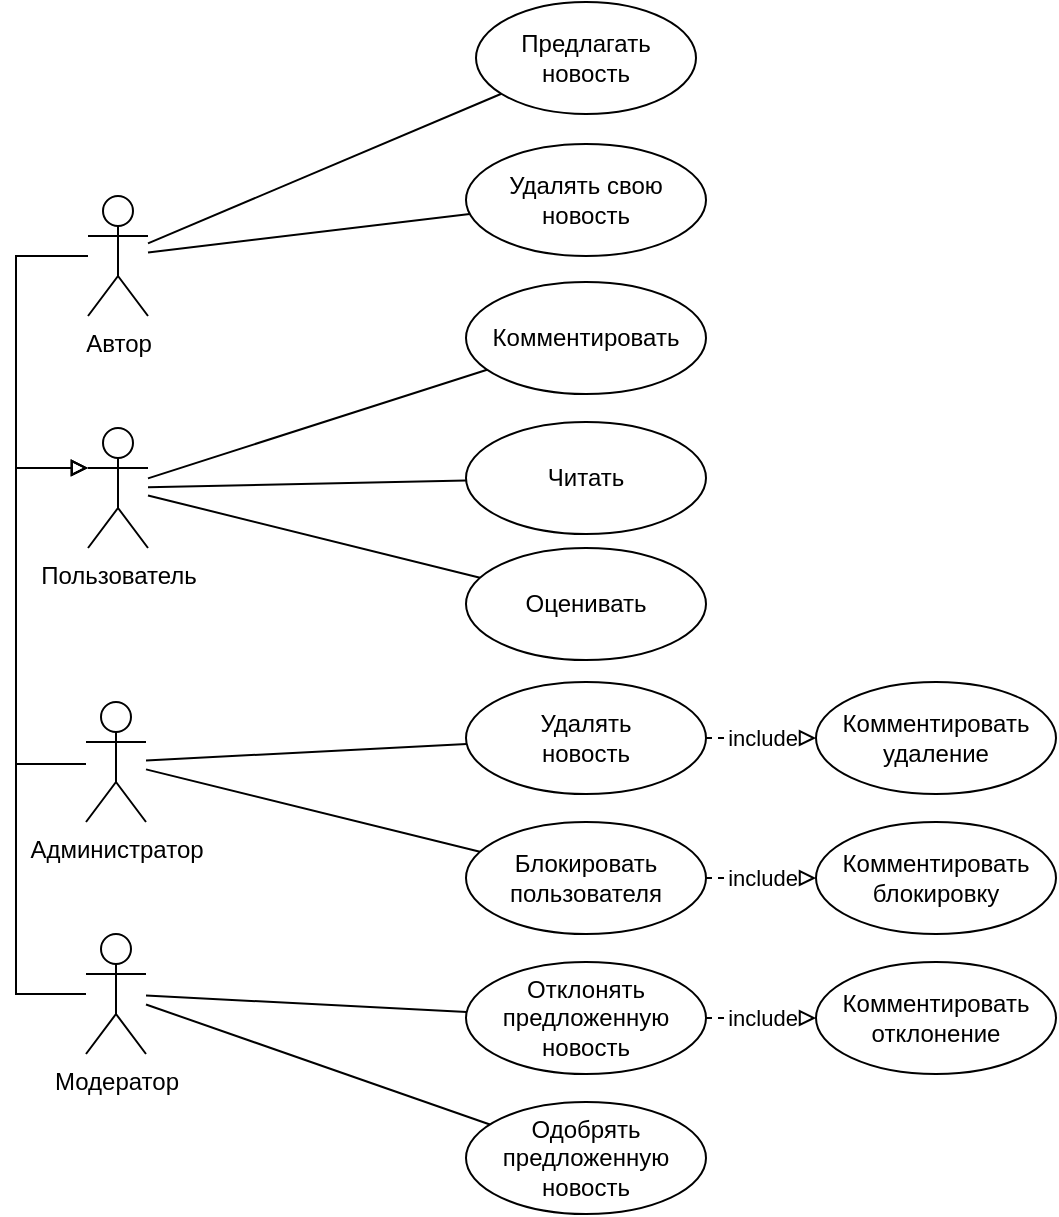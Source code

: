 <mxfile version="20.3.0" type="device"><diagram id="WyL_sm8m2bPGYC6uAUj5" name="Страница 1"><mxGraphModel dx="1422" dy="794" grid="1" gridSize="10" guides="1" tooltips="1" connect="1" arrows="1" fold="1" page="1" pageScale="1" pageWidth="827" pageHeight="1169" math="0" shadow="0"><root><mxCell id="0"/><mxCell id="1" parent="0"/><mxCell id="ujYDOx9IWr7z4Gz5p6bh-13" value="" style="rounded=0;orthogonalLoop=1;jettySize=auto;html=1;endArrow=none;endFill=0;" edge="1" parent="1" source="ujYDOx9IWr7z4Gz5p6bh-1" target="ujYDOx9IWr7z4Gz5p6bh-12"><mxGeometry relative="1" as="geometry"><mxPoint x="306.585" y="286.577" as="targetPoint"/></mxGeometry></mxCell><mxCell id="ujYDOx9IWr7z4Gz5p6bh-15" value="" style="rounded=0;orthogonalLoop=1;jettySize=auto;html=1;endArrow=none;endFill=0;" edge="1" parent="1" source="ujYDOx9IWr7z4Gz5p6bh-1" target="ujYDOx9IWr7z4Gz5p6bh-14"><mxGeometry relative="1" as="geometry"/></mxCell><mxCell id="ujYDOx9IWr7z4Gz5p6bh-17" value="" style="rounded=0;orthogonalLoop=1;jettySize=auto;html=1;endArrow=none;endFill=0;" edge="1" parent="1" source="ujYDOx9IWr7z4Gz5p6bh-1" target="ujYDOx9IWr7z4Gz5p6bh-16"><mxGeometry relative="1" as="geometry"/></mxCell><mxCell id="ujYDOx9IWr7z4Gz5p6bh-1" value="Пользователь" style="shape=umlActor;verticalLabelPosition=bottom;verticalAlign=top;html=1;outlineConnect=0;" vertex="1" parent="1"><mxGeometry x="66" y="343" width="30" height="60" as="geometry"/></mxCell><mxCell id="ujYDOx9IWr7z4Gz5p6bh-19" value="" style="rounded=0;orthogonalLoop=1;jettySize=auto;html=1;endArrow=none;endFill=0;" edge="1" parent="1" source="ujYDOx9IWr7z4Gz5p6bh-2" target="ujYDOx9IWr7z4Gz5p6bh-18"><mxGeometry relative="1" as="geometry"/></mxCell><mxCell id="ujYDOx9IWr7z4Gz5p6bh-30" value="" style="rounded=0;orthogonalLoop=1;jettySize=auto;html=1;endArrow=none;endFill=0;" edge="1" parent="1" source="ujYDOx9IWr7z4Gz5p6bh-2" target="ujYDOx9IWr7z4Gz5p6bh-29"><mxGeometry relative="1" as="geometry"/></mxCell><mxCell id="ujYDOx9IWr7z4Gz5p6bh-2" value="Автор" style="shape=umlActor;verticalLabelPosition=bottom;verticalAlign=top;html=1;outlineConnect=0;" vertex="1" parent="1"><mxGeometry x="66" y="227" width="30" height="60" as="geometry"/></mxCell><mxCell id="ujYDOx9IWr7z4Gz5p6bh-21" value="" style="rounded=0;orthogonalLoop=1;jettySize=auto;html=1;endArrow=none;endFill=0;" edge="1" parent="1" source="ujYDOx9IWr7z4Gz5p6bh-3" target="ujYDOx9IWr7z4Gz5p6bh-20"><mxGeometry relative="1" as="geometry"/></mxCell><mxCell id="ujYDOx9IWr7z4Gz5p6bh-23" value="" style="rounded=0;orthogonalLoop=1;jettySize=auto;html=1;endArrow=none;endFill=0;" edge="1" parent="1" source="ujYDOx9IWr7z4Gz5p6bh-3" target="ujYDOx9IWr7z4Gz5p6bh-22"><mxGeometry relative="1" as="geometry"/></mxCell><mxCell id="ujYDOx9IWr7z4Gz5p6bh-3" value="Администратор" style="shape=umlActor;verticalLabelPosition=bottom;verticalAlign=top;html=1;outlineConnect=0;direction=east;" vertex="1" parent="1"><mxGeometry x="65" y="480" width="30" height="60" as="geometry"/></mxCell><mxCell id="ujYDOx9IWr7z4Gz5p6bh-12" value="Читать" style="ellipse;whiteSpace=wrap;html=1;verticalAlign=middle;" vertex="1" parent="1"><mxGeometry x="255" y="340" width="120" height="56" as="geometry"/></mxCell><mxCell id="ujYDOx9IWr7z4Gz5p6bh-14" value="Комментировать" style="ellipse;whiteSpace=wrap;html=1;verticalAlign=middle;" vertex="1" parent="1"><mxGeometry x="255" y="270" width="120" height="56" as="geometry"/></mxCell><mxCell id="ujYDOx9IWr7z4Gz5p6bh-16" value="Оценивать" style="ellipse;whiteSpace=wrap;html=1;verticalAlign=middle;" vertex="1" parent="1"><mxGeometry x="255" y="403" width="120" height="56" as="geometry"/></mxCell><mxCell id="ujYDOx9IWr7z4Gz5p6bh-18" value="Предлагать&lt;br&gt;новость" style="ellipse;whiteSpace=wrap;html=1;verticalAlign=middle;" vertex="1" parent="1"><mxGeometry x="260" y="130" width="110" height="56" as="geometry"/></mxCell><mxCell id="ujYDOx9IWr7z4Gz5p6bh-37" value="include" style="rounded=0;orthogonalLoop=1;jettySize=auto;html=1;dashed=1;endArrow=block;endFill=0;" edge="1" parent="1" source="ujYDOx9IWr7z4Gz5p6bh-20" target="ujYDOx9IWr7z4Gz5p6bh-36"><mxGeometry relative="1" as="geometry"/></mxCell><mxCell id="ujYDOx9IWr7z4Gz5p6bh-20" value="Удалять&lt;br&gt;новость" style="ellipse;whiteSpace=wrap;html=1;verticalAlign=middle;" vertex="1" parent="1"><mxGeometry x="255" y="470" width="120" height="56" as="geometry"/></mxCell><mxCell id="ujYDOx9IWr7z4Gz5p6bh-35" value="include" style="rounded=0;orthogonalLoop=1;jettySize=auto;html=1;dashed=1;endArrow=block;endFill=0;" edge="1" parent="1" source="ujYDOx9IWr7z4Gz5p6bh-22" target="ujYDOx9IWr7z4Gz5p6bh-34"><mxGeometry relative="1" as="geometry"/></mxCell><mxCell id="ujYDOx9IWr7z4Gz5p6bh-22" value="Блокировать пользователя" style="ellipse;whiteSpace=wrap;html=1;verticalAlign=middle;" vertex="1" parent="1"><mxGeometry x="255" y="540" width="120" height="56" as="geometry"/></mxCell><mxCell id="ujYDOx9IWr7z4Gz5p6bh-26" value="" style="rounded=0;orthogonalLoop=1;jettySize=auto;html=1;endArrow=none;endFill=0;" edge="1" parent="1" source="ujYDOx9IWr7z4Gz5p6bh-24" target="ujYDOx9IWr7z4Gz5p6bh-25"><mxGeometry relative="1" as="geometry"/></mxCell><mxCell id="ujYDOx9IWr7z4Gz5p6bh-28" value="" style="rounded=0;orthogonalLoop=1;jettySize=auto;html=1;endArrow=none;endFill=0;" edge="1" parent="1" source="ujYDOx9IWr7z4Gz5p6bh-24" target="ujYDOx9IWr7z4Gz5p6bh-27"><mxGeometry relative="1" as="geometry"/></mxCell><mxCell id="ujYDOx9IWr7z4Gz5p6bh-24" value="Модератор" style="shape=umlActor;verticalLabelPosition=bottom;verticalAlign=top;html=1;outlineConnect=0;" vertex="1" parent="1"><mxGeometry x="65" y="596" width="30" height="60" as="geometry"/></mxCell><mxCell id="ujYDOx9IWr7z4Gz5p6bh-25" value="Одобрять предложенную новость" style="ellipse;whiteSpace=wrap;html=1;verticalAlign=middle;" vertex="1" parent="1"><mxGeometry x="255" y="680" width="120" height="56" as="geometry"/></mxCell><mxCell id="ujYDOx9IWr7z4Gz5p6bh-33" value="include" style="rounded=0;orthogonalLoop=1;jettySize=auto;html=1;dashed=1;endArrow=block;endFill=0;" edge="1" parent="1" source="ujYDOx9IWr7z4Gz5p6bh-27" target="ujYDOx9IWr7z4Gz5p6bh-32"><mxGeometry relative="1" as="geometry"/></mxCell><mxCell id="ujYDOx9IWr7z4Gz5p6bh-27" value="Отклонять предложенную новость" style="ellipse;whiteSpace=wrap;html=1;verticalAlign=middle;" vertex="1" parent="1"><mxGeometry x="255" y="610" width="120" height="56" as="geometry"/></mxCell><mxCell id="ujYDOx9IWr7z4Gz5p6bh-29" value="Удалять свою новость" style="ellipse;whiteSpace=wrap;html=1;verticalAlign=middle;" vertex="1" parent="1"><mxGeometry x="255" y="201" width="120" height="56" as="geometry"/></mxCell><mxCell id="ujYDOx9IWr7z4Gz5p6bh-32" value="Комментировать отклонение" style="ellipse;whiteSpace=wrap;html=1;verticalAlign=middle;" vertex="1" parent="1"><mxGeometry x="430" y="610" width="120" height="56" as="geometry"/></mxCell><mxCell id="ujYDOx9IWr7z4Gz5p6bh-34" value="Комментировать блокировку" style="ellipse;whiteSpace=wrap;html=1;verticalAlign=middle;" vertex="1" parent="1"><mxGeometry x="430" y="540" width="120" height="56" as="geometry"/></mxCell><mxCell id="ujYDOx9IWr7z4Gz5p6bh-36" value="Комментировать удаление" style="ellipse;whiteSpace=wrap;html=1;verticalAlign=middle;" vertex="1" parent="1"><mxGeometry x="430" y="470" width="120" height="56" as="geometry"/></mxCell><mxCell id="ujYDOx9IWr7z4Gz5p6bh-57" value="" style="group" vertex="1" connectable="0" parent="1"><mxGeometry x="30" y="257" height="369" as="geometry"/></mxCell><mxCell id="ujYDOx9IWr7z4Gz5p6bh-55" style="edgeStyle=orthogonalEdgeStyle;rounded=0;orthogonalLoop=1;jettySize=auto;html=1;endArrow=block;endFill=0;entryX=0;entryY=0.333;entryDx=0;entryDy=0;entryPerimeter=0;" edge="1" parent="ujYDOx9IWr7z4Gz5p6bh-57" source="ujYDOx9IWr7z4Gz5p6bh-2" target="ujYDOx9IWr7z4Gz5p6bh-1"><mxGeometry relative="1" as="geometry"><mxPoint x="40" y="103" as="targetPoint"/><Array as="points"><mxPoint/><mxPoint y="106"/></Array></mxGeometry></mxCell><mxCell id="ujYDOx9IWr7z4Gz5p6bh-54" style="edgeStyle=orthogonalEdgeStyle;rounded=0;orthogonalLoop=1;jettySize=auto;html=1;endArrow=block;endFill=0;entryX=-0.001;entryY=0.316;entryDx=0;entryDy=0;entryPerimeter=0;" edge="1" parent="ujYDOx9IWr7z4Gz5p6bh-57"><mxGeometry relative="1" as="geometry"><mxPoint x="35.97" y="105.96" as="targetPoint"/><mxPoint x="35" y="254" as="sourcePoint"/><Array as="points"><mxPoint y="254"/><mxPoint y="106"/></Array></mxGeometry></mxCell><mxCell id="ujYDOx9IWr7z4Gz5p6bh-53" style="edgeStyle=orthogonalEdgeStyle;rounded=0;orthogonalLoop=1;jettySize=auto;html=1;entryX=0;entryY=0.333;entryDx=0;entryDy=0;entryPerimeter=0;endArrow=block;endFill=0;" edge="1" parent="ujYDOx9IWr7z4Gz5p6bh-57"><mxGeometry relative="1" as="geometry"><mxPoint x="35" y="369" as="sourcePoint"/><mxPoint x="36" y="106" as="targetPoint"/><Array as="points"><mxPoint y="369"/><mxPoint y="106"/></Array></mxGeometry></mxCell></root></mxGraphModel></diagram></mxfile>